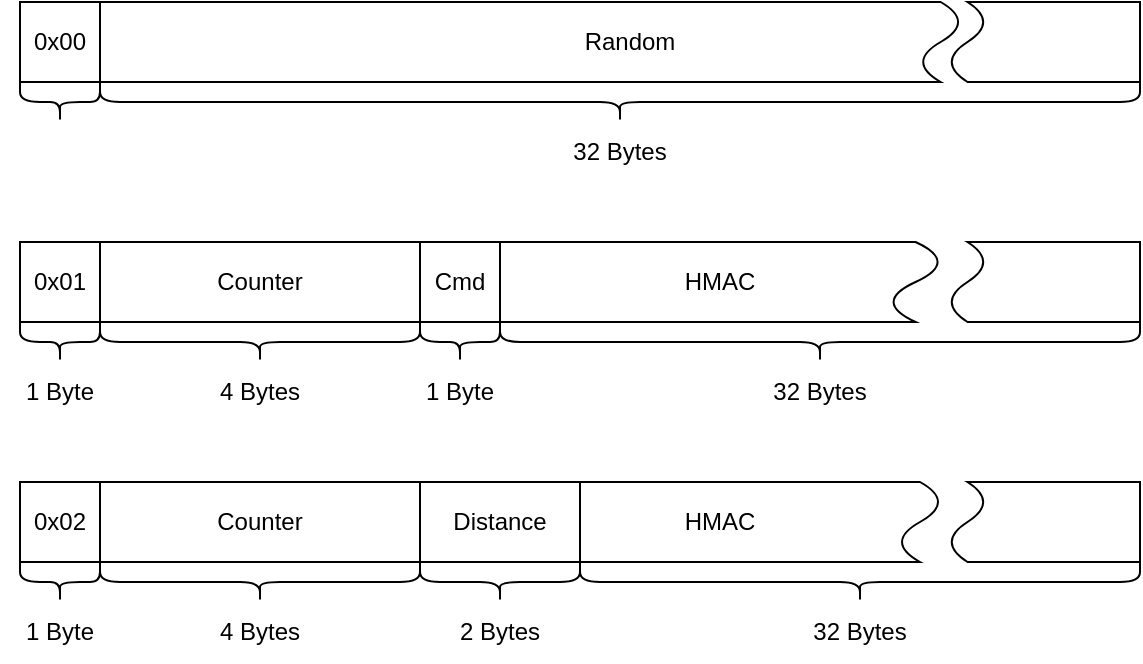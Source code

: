 <mxfile version="28.1.2">
  <diagram name="Page-1" id="7XuG7QWY4Aj-gTOmQ_N9">
    <mxGraphModel dx="1284" dy="980" grid="1" gridSize="10" guides="1" tooltips="1" connect="1" arrows="1" fold="1" page="1" pageScale="1" pageWidth="850" pageHeight="1100" math="0" shadow="0">
      <root>
        <mxCell id="0" />
        <mxCell id="1" parent="0" />
        <mxCell id="q7QgDrU3-ixAZycT1QSJ-15" value="0x01" style="rounded=0;whiteSpace=wrap;html=1;" vertex="1" parent="1">
          <mxGeometry x="120" y="240" width="40" height="40" as="geometry" />
        </mxCell>
        <mxCell id="q7QgDrU3-ixAZycT1QSJ-16" value="Counter" style="rounded=0;whiteSpace=wrap;html=1;" vertex="1" parent="1">
          <mxGeometry x="160" y="240" width="160" height="40" as="geometry" />
        </mxCell>
        <mxCell id="q7QgDrU3-ixAZycT1QSJ-17" value="Cmd" style="rounded=0;whiteSpace=wrap;html=1;" vertex="1" parent="1">
          <mxGeometry x="320" y="240" width="40" height="40" as="geometry" />
        </mxCell>
        <mxCell id="q7QgDrU3-ixAZycT1QSJ-18" value="" style="shape=document;whiteSpace=wrap;html=1;boundedLbl=1;rotation=90;flipV=1;size=0.111;" vertex="1" parent="1">
          <mxGeometry x="450" y="150" width="40" height="220" as="geometry" />
        </mxCell>
        <mxCell id="q7QgDrU3-ixAZycT1QSJ-19" value="HMAC" style="text;html=1;align=center;verticalAlign=middle;whiteSpace=wrap;rounded=0;" vertex="1" parent="1">
          <mxGeometry x="440" y="245" width="60" height="30" as="geometry" />
        </mxCell>
        <mxCell id="q7QgDrU3-ixAZycT1QSJ-20" value="" style="shape=document;whiteSpace=wrap;html=1;boundedLbl=1;rotation=90;flipV=1;size=0.184;direction=west;" vertex="1" parent="1">
          <mxGeometry x="612.5" y="212.5" width="40" height="95" as="geometry" />
        </mxCell>
        <mxCell id="q7QgDrU3-ixAZycT1QSJ-21" value="" style="shape=curlyBracket;whiteSpace=wrap;html=1;rounded=1;labelPosition=left;verticalLabelPosition=middle;align=right;verticalAlign=middle;direction=north;" vertex="1" parent="1">
          <mxGeometry x="120" y="280" width="40" height="20" as="geometry" />
        </mxCell>
        <mxCell id="q7QgDrU3-ixAZycT1QSJ-22" value="" style="shape=curlyBracket;whiteSpace=wrap;html=1;rounded=1;labelPosition=left;verticalLabelPosition=middle;align=right;verticalAlign=middle;direction=north;" vertex="1" parent="1">
          <mxGeometry x="160" y="280" width="160" height="20" as="geometry" />
        </mxCell>
        <mxCell id="q7QgDrU3-ixAZycT1QSJ-23" value="" style="shape=curlyBracket;whiteSpace=wrap;html=1;rounded=1;labelPosition=left;verticalLabelPosition=middle;align=right;verticalAlign=middle;direction=north;" vertex="1" parent="1">
          <mxGeometry x="320" y="280" width="40" height="20" as="geometry" />
        </mxCell>
        <mxCell id="q7QgDrU3-ixAZycT1QSJ-24" value="" style="shape=curlyBracket;whiteSpace=wrap;html=1;rounded=1;labelPosition=left;verticalLabelPosition=middle;align=right;verticalAlign=middle;direction=north;" vertex="1" parent="1">
          <mxGeometry x="360" y="280" width="320" height="20" as="geometry" />
        </mxCell>
        <mxCell id="q7QgDrU3-ixAZycT1QSJ-25" value="1 Byte" style="text;html=1;align=center;verticalAlign=middle;whiteSpace=wrap;rounded=0;" vertex="1" parent="1">
          <mxGeometry x="110" y="300" width="60" height="30" as="geometry" />
        </mxCell>
        <mxCell id="q7QgDrU3-ixAZycT1QSJ-26" value="4 Bytes" style="text;html=1;align=center;verticalAlign=middle;whiteSpace=wrap;rounded=0;" vertex="1" parent="1">
          <mxGeometry x="210" y="300" width="60" height="30" as="geometry" />
        </mxCell>
        <mxCell id="q7QgDrU3-ixAZycT1QSJ-27" value="1 Byte" style="text;html=1;align=center;verticalAlign=middle;whiteSpace=wrap;rounded=0;" vertex="1" parent="1">
          <mxGeometry x="310" y="300" width="60" height="30" as="geometry" />
        </mxCell>
        <mxCell id="q7QgDrU3-ixAZycT1QSJ-28" value="32 Bytes" style="text;html=1;align=center;verticalAlign=middle;whiteSpace=wrap;rounded=0;" vertex="1" parent="1">
          <mxGeometry x="490" y="300" width="60" height="30" as="geometry" />
        </mxCell>
        <mxCell id="q7QgDrU3-ixAZycT1QSJ-29" value="0x00" style="rounded=0;whiteSpace=wrap;html=1;" vertex="1" parent="1">
          <mxGeometry x="120" y="120" width="40" height="40" as="geometry" />
        </mxCell>
        <mxCell id="q7QgDrU3-ixAZycT1QSJ-30" value="" style="group" vertex="1" connectable="0" parent="1">
          <mxGeometry x="110" y="360" width="570" height="90" as="geometry" />
        </mxCell>
        <mxCell id="q7QgDrU3-ixAZycT1QSJ-1" value="0x02" style="rounded=0;whiteSpace=wrap;html=1;" vertex="1" parent="q7QgDrU3-ixAZycT1QSJ-30">
          <mxGeometry x="10" width="40" height="40" as="geometry" />
        </mxCell>
        <mxCell id="q7QgDrU3-ixAZycT1QSJ-2" value="Counter" style="rounded=0;whiteSpace=wrap;html=1;" vertex="1" parent="q7QgDrU3-ixAZycT1QSJ-30">
          <mxGeometry x="50" width="160" height="40" as="geometry" />
        </mxCell>
        <mxCell id="q7QgDrU3-ixAZycT1QSJ-3" value="Distance" style="rounded=0;whiteSpace=wrap;html=1;" vertex="1" parent="q7QgDrU3-ixAZycT1QSJ-30">
          <mxGeometry x="210" width="80" height="40" as="geometry" />
        </mxCell>
        <mxCell id="q7QgDrU3-ixAZycT1QSJ-4" value="" style="shape=document;whiteSpace=wrap;html=1;boundedLbl=1;rotation=90;flipV=1;size=0.111;" vertex="1" parent="q7QgDrU3-ixAZycT1QSJ-30">
          <mxGeometry x="360" y="-70" width="40" height="180" as="geometry" />
        </mxCell>
        <mxCell id="q7QgDrU3-ixAZycT1QSJ-5" value="HMAC" style="text;html=1;align=center;verticalAlign=middle;whiteSpace=wrap;rounded=0;" vertex="1" parent="q7QgDrU3-ixAZycT1QSJ-30">
          <mxGeometry x="330" y="5" width="60" height="30" as="geometry" />
        </mxCell>
        <mxCell id="q7QgDrU3-ixAZycT1QSJ-6" value="" style="shape=document;whiteSpace=wrap;html=1;boundedLbl=1;rotation=90;flipV=1;size=0.184;direction=west;" vertex="1" parent="q7QgDrU3-ixAZycT1QSJ-30">
          <mxGeometry x="502.5" y="-27.5" width="40" height="95" as="geometry" />
        </mxCell>
        <mxCell id="q7QgDrU3-ixAZycT1QSJ-7" value="" style="shape=curlyBracket;whiteSpace=wrap;html=1;rounded=1;labelPosition=left;verticalLabelPosition=middle;align=right;verticalAlign=middle;direction=north;" vertex="1" parent="q7QgDrU3-ixAZycT1QSJ-30">
          <mxGeometry x="10" y="40" width="40" height="20" as="geometry" />
        </mxCell>
        <mxCell id="q7QgDrU3-ixAZycT1QSJ-8" value="" style="shape=curlyBracket;whiteSpace=wrap;html=1;rounded=1;labelPosition=left;verticalLabelPosition=middle;align=right;verticalAlign=middle;direction=north;" vertex="1" parent="q7QgDrU3-ixAZycT1QSJ-30">
          <mxGeometry x="50" y="40" width="160" height="20" as="geometry" />
        </mxCell>
        <mxCell id="q7QgDrU3-ixAZycT1QSJ-9" value="" style="shape=curlyBracket;whiteSpace=wrap;html=1;rounded=1;labelPosition=left;verticalLabelPosition=middle;align=right;verticalAlign=middle;direction=north;" vertex="1" parent="q7QgDrU3-ixAZycT1QSJ-30">
          <mxGeometry x="210" y="40" width="80" height="20" as="geometry" />
        </mxCell>
        <mxCell id="q7QgDrU3-ixAZycT1QSJ-10" value="" style="shape=curlyBracket;whiteSpace=wrap;html=1;rounded=1;labelPosition=left;verticalLabelPosition=middle;align=right;verticalAlign=middle;direction=north;" vertex="1" parent="q7QgDrU3-ixAZycT1QSJ-30">
          <mxGeometry x="290" y="40" width="280" height="20" as="geometry" />
        </mxCell>
        <mxCell id="q7QgDrU3-ixAZycT1QSJ-11" value="1 Byte" style="text;html=1;align=center;verticalAlign=middle;whiteSpace=wrap;rounded=0;" vertex="1" parent="q7QgDrU3-ixAZycT1QSJ-30">
          <mxGeometry y="60" width="60" height="30" as="geometry" />
        </mxCell>
        <mxCell id="q7QgDrU3-ixAZycT1QSJ-12" value="4 Bytes" style="text;html=1;align=center;verticalAlign=middle;whiteSpace=wrap;rounded=0;" vertex="1" parent="q7QgDrU3-ixAZycT1QSJ-30">
          <mxGeometry x="100" y="60" width="60" height="30" as="geometry" />
        </mxCell>
        <mxCell id="q7QgDrU3-ixAZycT1QSJ-13" value="2 Bytes" style="text;html=1;align=center;verticalAlign=middle;whiteSpace=wrap;rounded=0;" vertex="1" parent="q7QgDrU3-ixAZycT1QSJ-30">
          <mxGeometry x="220" y="60" width="60" height="30" as="geometry" />
        </mxCell>
        <mxCell id="q7QgDrU3-ixAZycT1QSJ-14" value="32 Bytes" style="text;html=1;align=center;verticalAlign=middle;whiteSpace=wrap;rounded=0;" vertex="1" parent="q7QgDrU3-ixAZycT1QSJ-30">
          <mxGeometry x="400" y="60" width="60" height="30" as="geometry" />
        </mxCell>
        <mxCell id="q7QgDrU3-ixAZycT1QSJ-31" value="" style="shape=document;whiteSpace=wrap;html=1;boundedLbl=1;rotation=90;flipV=1;size=0.045;" vertex="1" parent="1">
          <mxGeometry x="355" y="-75" width="40" height="430" as="geometry" />
        </mxCell>
        <mxCell id="q7QgDrU3-ixAZycT1QSJ-32" value="" style="shape=document;whiteSpace=wrap;html=1;boundedLbl=1;rotation=90;flipV=1;size=0.184;direction=west;" vertex="1" parent="1">
          <mxGeometry x="612.5" y="92.5" width="40" height="95" as="geometry" />
        </mxCell>
        <mxCell id="q7QgDrU3-ixAZycT1QSJ-33" value="Random" style="text;html=1;align=center;verticalAlign=middle;whiteSpace=wrap;rounded=0;" vertex="1" parent="1">
          <mxGeometry x="395" y="125" width="60" height="30" as="geometry" />
        </mxCell>
        <mxCell id="q7QgDrU3-ixAZycT1QSJ-34" value="" style="shape=curlyBracket;whiteSpace=wrap;html=1;rounded=1;labelPosition=left;verticalLabelPosition=middle;align=right;verticalAlign=middle;direction=north;" vertex="1" parent="1">
          <mxGeometry x="120" y="160" width="40" height="20" as="geometry" />
        </mxCell>
        <mxCell id="q7QgDrU3-ixAZycT1QSJ-35" value="" style="shape=curlyBracket;whiteSpace=wrap;html=1;rounded=1;labelPosition=left;verticalLabelPosition=middle;align=right;verticalAlign=middle;direction=north;" vertex="1" parent="1">
          <mxGeometry x="160" y="160" width="520" height="20" as="geometry" />
        </mxCell>
        <mxCell id="q7QgDrU3-ixAZycT1QSJ-36" value="32 Bytes" style="text;html=1;align=center;verticalAlign=middle;whiteSpace=wrap;rounded=0;" vertex="1" parent="1">
          <mxGeometry x="390" y="180" width="60" height="30" as="geometry" />
        </mxCell>
      </root>
    </mxGraphModel>
  </diagram>
</mxfile>
